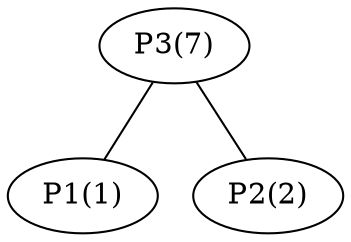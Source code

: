 graph network {
      "P1(1)";
      "P2(2)";
      "P3(7)" -- "P2(2)";
      "P3(7)" -- "P1(1)";
}
